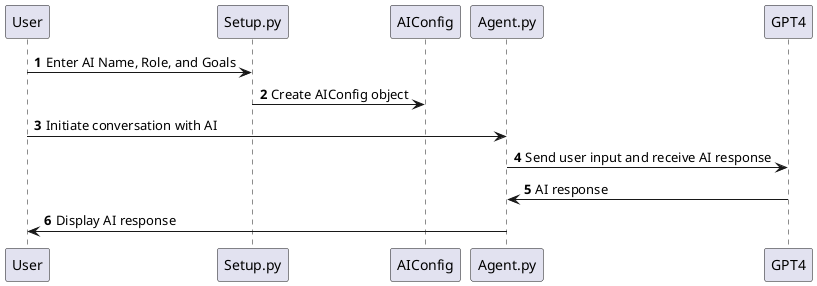 @startuml
'https://plantuml.com/sequence-diagram

autonumber

User -> Setup.py: Enter AI Name, Role, and Goals
Setup.py -> AIConfig: Create AIConfig object

User -> Agent.py: Initiate conversation with AI
Agent.py -> GPT4: Send user input and receive AI response
Agent.py <- GPT4: AI response

User <- Agent.py: Display AI response
@enduml

